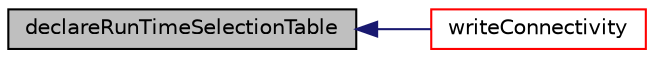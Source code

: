 digraph "declareRunTimeSelectionTable"
{
  bgcolor="transparent";
  edge [fontname="Helvetica",fontsize="10",labelfontname="Helvetica",labelfontsize="10"];
  node [fontname="Helvetica",fontsize="10",shape=record];
  rankdir="LR";
  Node509 [label="declareRunTimeSelectionTable",height=0.2,width=0.4,color="black", fillcolor="grey75", style="filled", fontcolor="black"];
  Node509 -> Node510 [dir="back",color="midnightblue",fontsize="10",style="solid",fontname="Helvetica"];
  Node510 [label="writeConnectivity",height=0.2,width=0.4,color="red",URL="$a22045.html#a4b98af7397c859e8b2525446506f3fa1",tooltip="Write connectivities. "];
}
